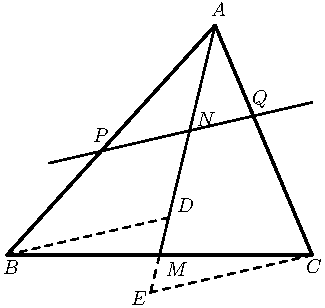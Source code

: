 import graph; size(5.5cm); real lsf=0.5; pen dps=linewidth(0.7)+fontsize(10); defaultpen(dps); pen ds=black; real xmin=-5.09395701815992,xmax=5.434674240728351,ymin=-2.883753174533587,ymax=6.406215583309005; 
pair A=(0.7277567367547729,3.008741294726568), B=(-2.,0.), C=(2.,0.), M=(0.,0.), P=(-0.7656136898133978,1.3615396912270463), Q=(1.2295148292012053,1.8221283753891266), D=(0.11828456487561562,0.48902007620981935); 
draw(A--B,linewidth(1.2)); draw(B--C,linewidth(1.2)); draw(C--A,linewidth(1.2)); draw(A--M,linewidth(0.8)); draw((-1.4487502293683479,1.203833078917151)--(2.,2.),linewidth(0.8)); draw(M--(-0.11828456487561562,-0.48902007620981935),linewidth(0.8)+linetype("4 4")); draw((-0.11828456487561562,-0.48902007620981935)--C,linewidth(0.8)+linetype("4 4")); draw(B--D,linewidth(0.8)+linetype("4 4")); 
dot(A,linewidth(1.pt)+ds); label("$A$",(0.6392808438229387,3.097217187658404),NE*lsf); dot(B,linewidth(1.pt)+ds); label("$B$",(-2.085776658477554,-0.2825619223376622),NE*lsf); dot(C,linewidth(1.pt)+ds); label("$C$",(1.8956385234549842,-0.2648667437512954),NE*lsf); dot(M,linewidth(1.pt)+ds); label("$M$",(0.05533995047283316,-0.300257100924029),NE*lsf); dot(P,linewidth(1.pt)+ds); label("$P$",(-0.9001996931909759,1.451565579126288),NE*lsf); dot(Q,linewidth(1.pt)+ds); label("$Q$",(1.1878313800003106,1.893945043785459),NE*lsf); dot(D,linewidth(1.pt)+ds); label("$D$",(0.19690137916376785,0.5314162926352124),NE*lsf); dot((-0.11828456487561562,-0.48902007620981935),linewidth(1.pt)+ds); label("$E$",(-0.4047346927727046,-0.6895510298240995),NE*lsf); dot((0.3940877900203812,1.6292644886657963),linewidth(1.pt)+ds); label("$N$",(0.4623290579592704,1.6639077221626901),NE*lsf); 
clip((xmin,ymin)--(xmin,ymax)--(xmax,ymax)--(xmax,ymin)--cycle); 